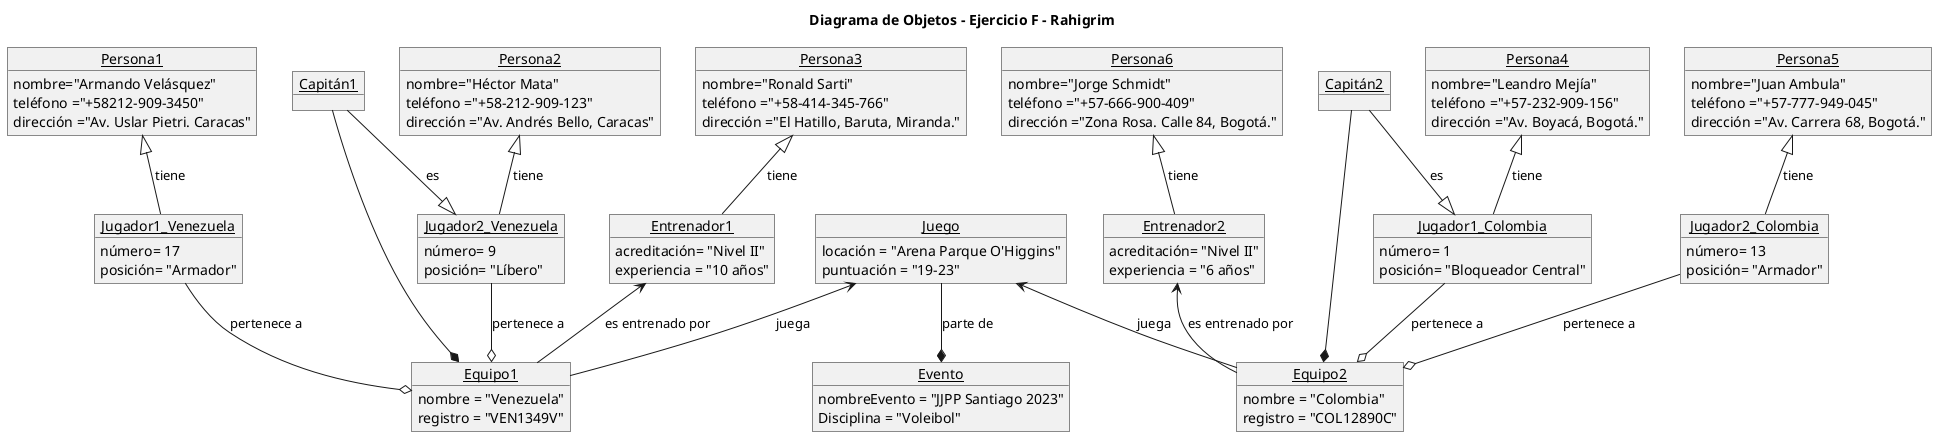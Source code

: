 /' Ingeniería de Software UCV - 2023
Práctica 02 - Ejercicio F
Rahi-Mon '/

@startuml Objects Diagram
title Diagrama de Objetos - Ejercicio F - Rahigrim

skinparam style strictuml 

object Equipo1 {
    nombre = "Venezuela"
    registro = "VEN1349V"
}

object Equipo2 {
    nombre = "Colombia"
    registro = "COL12890C"
}

object Jugador1_Venezuela {
    número= 17
    posición= "Armador"
}

object Jugador2_Venezuela{
    número= 9
    posición= "Líbero"
}

object Entrenador2{
    acreditación= "Nivel II"
    experiencia = "6 años"
}

object Capitán1{
}

object Entrenador1 {
    acreditación= "Nivel II"
    experiencia = "10 años"
}

object Jugador1_Colombia{
    número= 1
    posición= "Bloqueador Central"
}

object Jugador2_Colombia{
    número= 13
    posición= "Armador"
}

object Capitán2{
}

object Persona1{
    nombre="Armando Velásquez"
    teléfono ="+58212-909-3450"
    dirección ="Av. Uslar Pietri. Caracas"
}

object Persona2{
    nombre="Héctor Mata"
    teléfono ="+58-212-909-123"
    dirección ="Av. Andrés Bello, Caracas"
}

object Persona3{
    nombre="Ronald Sarti"
    teléfono ="+58-414-345-766"
    dirección ="El Hatillo, Baruta, Miranda."
}

object Persona4{
    nombre="Leandro Mejía"
    teléfono ="+57-232-909-156"
    dirección ="Av. Boyacá, Bogotá."
}

object Persona5{
    nombre="Juan Ambula"
    teléfono ="+57-777-949-045"
    dirección ="Av. Carrera 68, Bogotá."
}

object Persona6{
    nombre="Jorge Schmidt"
    teléfono ="+57-666-900-409"
    dirección ="Zona Rosa. Calle 84, Bogotá."
}


Object Juego{
    locación = "Arena Parque O'Higgins"
    puntuación = "19-23"
}

object Evento {
    nombreEvento = "JJPP Santiago 2023"
    Disciplina = "Voleibol"
}

Persona1 <|-- Jugador1_Venezuela : tiene
Persona2 <|-- Jugador2_Venezuela : tiene
Persona3 <|-- Entrenador1 : tiene
Persona4 <|-- Jugador1_Colombia : tiene
Persona5 <|-- Jugador2_Colombia : tiene
Persona6 <|-- Entrenador2 : tiene

Jugador1_Venezuela  --o  Equipo1 : pertenece a
Jugador2_Venezuela  --o  Equipo1 : pertenece a

Jugador1_Colombia  --o  Equipo2 : pertenece a
Jugador2_Colombia  --o  Equipo2 : pertenece a

Juego <-- Equipo1 : juega
Juego <-- Equipo2 : juega

Capitán1 --* Equipo1  
Capitán2 --* Equipo2   

Capitán1 --|> Jugador2_Venezuela : es
Capitán2 --|> Jugador1_Colombia : es

Entrenador1 <-- Equipo1 : es entrenado por
Entrenador2 <-- Equipo2 : es entrenado por

Juego --* Evento : parte de

@enduml
